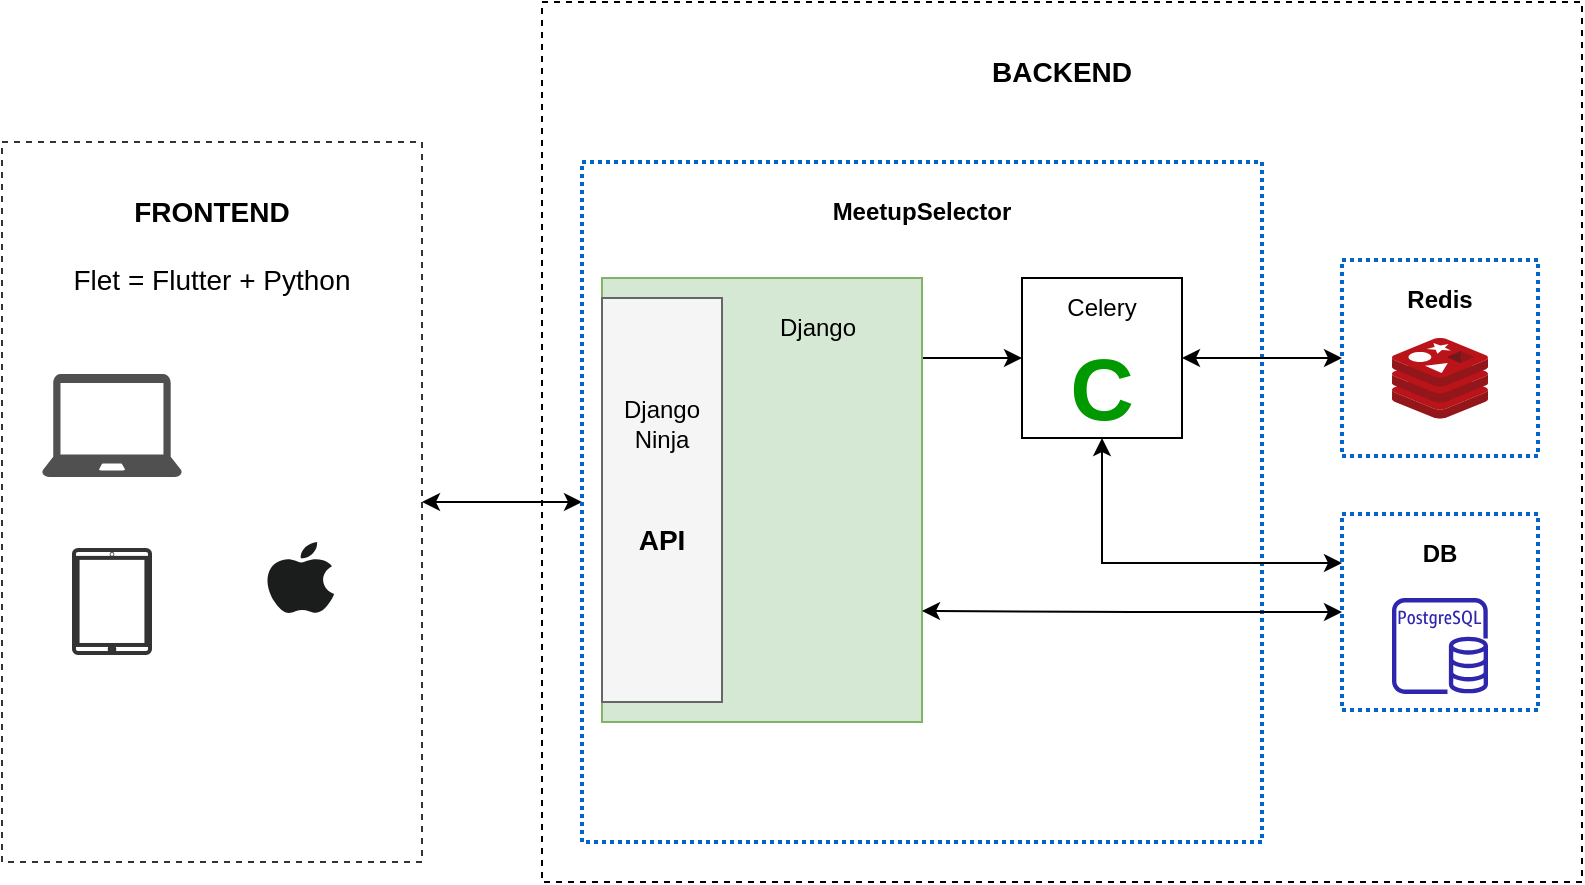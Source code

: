 <mxfile version="20.4.0" type="google"><diagram id="83ZLw2QdsslJH2h7FTJg" name="Page-1"><mxGraphModel grid="1" page="1" gridSize="10" guides="1" tooltips="1" connect="1" arrows="0" fold="1" pageScale="1" pageWidth="850" pageHeight="1100" math="0" shadow="0"><root><mxCell id="0"/><mxCell id="1" parent="0"/><mxCell id="GoRRBD4Hl6sRU6Vdw3eO-39" style="edgeStyle=orthogonalEdgeStyle;rounded=0;orthogonalLoop=1;jettySize=auto;html=1;exitX=1;exitY=0.5;exitDx=0;exitDy=0;entryX=0;entryY=0.5;entryDx=0;entryDy=0;fontSize=14;fontColor=#000000;startArrow=classic;startFill=1;" edge="1" parent="1" source="GoRRBD4Hl6sRU6Vdw3eO-33" target="GoRRBD4Hl6sRU6Vdw3eO-3"><mxGeometry relative="1" as="geometry"/></mxCell><mxCell id="GoRRBD4Hl6sRU6Vdw3eO-33" value="FRONTEND&lt;br&gt;&lt;br&gt;&lt;span style=&quot;font-weight: normal;&quot;&gt;Flet = Flutter + Python&lt;/span&gt;" style="rounded=0;whiteSpace=wrap;html=1;dashed=1;strokeColor=#333333;strokeWidth=1;fontSize=14;fontColor=#000000;fillColor=none;verticalAlign=top;spacingTop=20;fontStyle=1" vertex="1" parent="1"><mxGeometry x="30" y="190" width="210" height="360" as="geometry"/></mxCell><mxCell id="GoRRBD4Hl6sRU6Vdw3eO-20" value="BACKEND" style="rounded=0;whiteSpace=wrap;html=1;fontSize=14;verticalAlign=top;spacingTop=20;fillColor=none;dashed=1;fontStyle=1" vertex="1" parent="1"><mxGeometry x="300" y="120" width="520" height="440" as="geometry"/></mxCell><mxCell id="GoRRBD4Hl6sRU6Vdw3eO-3" value="MeetupSelector" style="whiteSpace=wrap;html=1;aspect=fixed;verticalAlign=top;spacingTop=11;dashed=1;strokeWidth=2;strokeColor=#0066CC;dashPattern=1 1;fontStyle=1" vertex="1" parent="1"><mxGeometry x="320" y="200" width="340" height="340" as="geometry"/></mxCell><mxCell id="GoRRBD4Hl6sRU6Vdw3eO-4" value="Redis" style="whiteSpace=wrap;html=1;aspect=fixed;verticalAlign=top;spacingTop=6;strokeWidth=2;dashed=1;dashPattern=1 1;strokeColor=#0066CC;fontStyle=1" vertex="1" parent="1"><mxGeometry x="700" y="249" width="98" height="98" as="geometry"/></mxCell><mxCell id="GoRRBD4Hl6sRU6Vdw3eO-2" value="" style="sketch=0;aspect=fixed;html=1;points=[];align=center;image;fontSize=12;image=img/lib/mscae/Cache_Redis_Product.svg;" vertex="1" parent="1"><mxGeometry x="725" y="288" width="48" height="40.32" as="geometry"/></mxCell><mxCell id="GoRRBD4Hl6sRU6Vdw3eO-23" style="edgeStyle=orthogonalEdgeStyle;rounded=0;orthogonalLoop=1;jettySize=auto;html=1;exitX=1;exitY=0.25;exitDx=0;exitDy=0;entryX=0;entryY=0.5;entryDx=0;entryDy=0;fontSize=44;fontColor=#009900;" edge="1" parent="1" source="GoRRBD4Hl6sRU6Vdw3eO-8" target="GoRRBD4Hl6sRU6Vdw3eO-9"><mxGeometry relative="1" as="geometry"><Array as="points"><mxPoint x="490" y="298"/></Array></mxGeometry></mxCell><mxCell id="GoRRBD4Hl6sRU6Vdw3eO-8" value="" style="rounded=0;whiteSpace=wrap;html=1;fillColor=#d5e8d4;strokeColor=#82b366;" vertex="1" parent="1"><mxGeometry x="330" y="258" width="160" height="222" as="geometry"/></mxCell><mxCell id="GoRRBD4Hl6sRU6Vdw3eO-7" value="" style="rounded=0;whiteSpace=wrap;html=1;fillColor=#f5f5f5;fontColor=#333333;strokeColor=#666666;" vertex="1" parent="1"><mxGeometry x="330" y="268" width="60" height="202" as="geometry"/></mxCell><mxCell id="GoRRBD4Hl6sRU6Vdw3eO-24" style="edgeStyle=orthogonalEdgeStyle;rounded=0;orthogonalLoop=1;jettySize=auto;html=1;exitX=1;exitY=0.5;exitDx=0;exitDy=0;fontSize=44;fontColor=#009900;startArrow=classic;startFill=1;" edge="1" parent="1" source="GoRRBD4Hl6sRU6Vdw3eO-9" target="GoRRBD4Hl6sRU6Vdw3eO-4"><mxGeometry relative="1" as="geometry"/></mxCell><mxCell id="GoRRBD4Hl6sRU6Vdw3eO-9" value="" style="whiteSpace=wrap;html=1;aspect=fixed;" vertex="1" parent="1"><mxGeometry x="540" y="258" width="80" height="80" as="geometry"/></mxCell><mxCell id="GoRRBD4Hl6sRU6Vdw3eO-11" value="Celery" style="text;html=1;strokeColor=none;fillColor=none;align=center;verticalAlign=middle;whiteSpace=wrap;rounded=0;" vertex="1" parent="1"><mxGeometry x="550" y="258" width="60" height="30" as="geometry"/></mxCell><mxCell id="GoRRBD4Hl6sRU6Vdw3eO-13" value="" style="shape=image;html=1;verticalAlign=top;verticalLabelPosition=bottom;labelBackgroundColor=#ffffff;imageAspect=0;aspect=fixed;image=https://cdn0.iconfinder.com/data/icons/kameleon-free-pack/110/Ninja-128.png" vertex="1" parent="1"><mxGeometry x="336" y="268" width="48" height="48" as="geometry"/></mxCell><mxCell id="GoRRBD4Hl6sRU6Vdw3eO-14" value="Django&lt;br&gt;Ninja" style="text;html=1;strokeColor=none;fillColor=none;align=center;verticalAlign=middle;whiteSpace=wrap;rounded=0;" vertex="1" parent="1"><mxGeometry x="330" y="316" width="60" height="30" as="geometry"/></mxCell><mxCell id="GoRRBD4Hl6sRU6Vdw3eO-15" value="" style="shape=image;html=1;verticalAlign=top;verticalLabelPosition=bottom;labelBackgroundColor=#ffffff;imageAspect=0;aspect=fixed;image=https://cdn2.iconfinder.com/data/icons/boxicons-logos/24/bxl-django-128.png" vertex="1" parent="1"><mxGeometry x="418" y="319" width="40" height="40" as="geometry"/></mxCell><mxCell id="GoRRBD4Hl6sRU6Vdw3eO-16" value="Django" style="text;html=1;strokeColor=none;fillColor=none;align=center;verticalAlign=middle;whiteSpace=wrap;rounded=0;" vertex="1" parent="1"><mxGeometry x="408" y="268" width="60" height="30" as="geometry"/></mxCell><mxCell id="GoRRBD4Hl6sRU6Vdw3eO-17" value="" style="shape=image;html=1;verticalAlign=top;verticalLabelPosition=bottom;labelBackgroundColor=#ffffff;imageAspect=0;aspect=fixed;image=https://cdn4.iconfinder.com/data/icons/scripting-and-programming-languages/512/Python_logo-128.png" vertex="1" parent="1"><mxGeometry x="419" y="370" width="38" height="38" as="geometry"/></mxCell><mxCell id="GoRRBD4Hl6sRU6Vdw3eO-27" style="edgeStyle=orthogonalEdgeStyle;rounded=0;orthogonalLoop=1;jettySize=auto;html=1;exitX=0;exitY=0.5;exitDx=0;exitDy=0;entryX=1;entryY=0.75;entryDx=0;entryDy=0;fontSize=44;fontColor=#009900;startArrow=classic;startFill=1;" edge="1" parent="1" source="GoRRBD4Hl6sRU6Vdw3eO-26" target="GoRRBD4Hl6sRU6Vdw3eO-8"><mxGeometry relative="1" as="geometry"/></mxCell><mxCell id="GoRRBD4Hl6sRU6Vdw3eO-26" value="DB" style="whiteSpace=wrap;html=1;aspect=fixed;verticalAlign=top;spacingTop=6;strokeWidth=2;dashed=1;dashPattern=1 1;strokeColor=#0066CC;fontStyle=1" vertex="1" parent="1"><mxGeometry x="700" y="376" width="98" height="98" as="geometry"/></mxCell><mxCell id="GoRRBD4Hl6sRU6Vdw3eO-18" value="API" style="text;html=1;strokeColor=none;fillColor=none;align=center;verticalAlign=middle;whiteSpace=wrap;rounded=0;fontStyle=1;fontSize=14;" vertex="1" parent="1"><mxGeometry x="330" y="374" width="60" height="30" as="geometry"/></mxCell><mxCell id="GoRRBD4Hl6sRU6Vdw3eO-28" style="edgeStyle=orthogonalEdgeStyle;rounded=0;orthogonalLoop=1;jettySize=auto;html=1;exitX=0.5;exitY=1;exitDx=0;exitDy=0;entryX=0;entryY=0.25;entryDx=0;entryDy=0;fontSize=44;fontColor=#009900;startArrow=classic;startFill=1;" edge="1" parent="1" source="GoRRBD4Hl6sRU6Vdw3eO-22" target="GoRRBD4Hl6sRU6Vdw3eO-26"><mxGeometry relative="1" as="geometry"/></mxCell><mxCell id="GoRRBD4Hl6sRU6Vdw3eO-22" value="C" style="text;html=1;strokeColor=none;fillColor=none;align=center;verticalAlign=middle;whiteSpace=wrap;rounded=0;dashed=1;fontSize=44;fontStyle=1;fontColor=#009900;" vertex="1" parent="1"><mxGeometry x="550" y="290" width="60" height="48" as="geometry"/></mxCell><mxCell id="GoRRBD4Hl6sRU6Vdw3eO-6" value="" style="sketch=0;outlineConnect=0;fontColor=#232F3E;gradientColor=none;fillColor=#2E27AD;strokeColor=none;dashed=0;verticalLabelPosition=bottom;verticalAlign=top;align=center;html=1;fontSize=12;fontStyle=0;aspect=fixed;pointerEvents=1;shape=mxgraph.aws4.rds_postgresql_instance;" vertex="1" parent="1"><mxGeometry x="725" y="418" width="48" height="48" as="geometry"/></mxCell><mxCell id="GoRRBD4Hl6sRU6Vdw3eO-29" value="" style="sketch=0;pointerEvents=1;shadow=0;dashed=0;html=1;strokeColor=none;fillColor=#505050;labelPosition=center;verticalLabelPosition=bottom;verticalAlign=top;outlineConnect=0;align=center;shape=mxgraph.office.devices.laptop;dashPattern=1 1;strokeWidth=2;fontSize=44;fontColor=#009900;" vertex="1" parent="1"><mxGeometry x="50" y="306" width="70" height="51.5" as="geometry"/></mxCell><mxCell id="GoRRBD4Hl6sRU6Vdw3eO-30" value="" style="shape=image;html=1;verticalAlign=top;verticalLabelPosition=bottom;labelBackgroundColor=#ffffff;imageAspect=0;aspect=fixed;image=https://cdn3.iconfinder.com/data/icons/essential-pack-2/48/26-Smartphone-128.png;dashed=1;dashPattern=1 1;strokeColor=#0066CC;strokeWidth=2;fontSize=44;fontColor=#009900;fillColor=none;" vertex="1" parent="1"><mxGeometry x="65" y="488" width="40" height="40" as="geometry"/></mxCell><mxCell id="GoRRBD4Hl6sRU6Vdw3eO-31" value="" style="html=1;verticalLabelPosition=bottom;labelBackgroundColor=#ffffff;verticalAlign=top;shadow=0;dashed=0;strokeWidth=2;shape=mxgraph.ios7.misc.ipad10inch;strokeColor=#333333;dashPattern=1 1;fontSize=44;fontColor=#009900;fillColor=none;" vertex="1" parent="1"><mxGeometry x="66" y="394" width="38" height="51.5" as="geometry"/></mxCell><mxCell id="GoRRBD4Hl6sRU6Vdw3eO-34" value="" style="shape=image;html=1;verticalAlign=top;verticalLabelPosition=bottom;labelBackgroundColor=#ffffff;imageAspect=0;aspect=fixed;image=https://cdn1.iconfinder.com/data/icons/logos-brands-1/24/logo_brand_brands_logos_linux-128.png;dashed=1;dashPattern=1 1;strokeColor=#333333;strokeWidth=2;fontSize=14;fontColor=#000000;fillColor=none;" vertex="1" parent="1"><mxGeometry x="160" y="290" width="38" height="38" as="geometry"/></mxCell><mxCell id="GoRRBD4Hl6sRU6Vdw3eO-35" value="" style="shape=image;html=1;verticalAlign=top;verticalLabelPosition=bottom;labelBackgroundColor=#ffffff;imageAspect=0;aspect=fixed;image=https://cdn4.iconfinder.com/data/icons/ionicons/512/icon-social-windows-128.png;dashed=1;dashPattern=1 1;strokeColor=#333333;strokeWidth=2;fontSize=14;fontColor=#000000;fillColor=none;" vertex="1" parent="1"><mxGeometry x="160" y="336" width="44" height="44" as="geometry"/></mxCell><mxCell id="GoRRBD4Hl6sRU6Vdw3eO-36" value="" style="dashed=0;outlineConnect=0;html=1;align=center;labelPosition=center;verticalLabelPosition=bottom;verticalAlign=top;shape=mxgraph.weblogos.apple;fillColor=#1B1C1C;strokeColor=none;dashPattern=1 1;strokeWidth=2;fontSize=14;fontColor=#000000;" vertex="1" parent="1"><mxGeometry x="161.95" y="390" width="34.1" height="36" as="geometry"/></mxCell><mxCell id="GoRRBD4Hl6sRU6Vdw3eO-38" value="" style="shape=image;html=1;verticalAlign=top;verticalLabelPosition=bottom;labelBackgroundColor=#ffffff;imageAspect=0;aspect=fixed;image=https://cdn3.iconfinder.com/data/icons/picons-social/57/36-android-128.png;dashed=1;dashPattern=1 1;strokeColor=#333333;strokeWidth=2;fontSize=14;fontColor=#000000;fillColor=none;" vertex="1" parent="1"><mxGeometry x="158" y="440" width="48" height="48" as="geometry"/></mxCell><mxCell id="GoRRBD4Hl6sRU6Vdw3eO-42" value="" style="shape=image;html=1;verticalAlign=top;verticalLabelPosition=bottom;labelBackgroundColor=#ffffff;imageAspect=0;aspect=fixed;image=https://cdn1.iconfinder.com/data/icons/picons-social/57/social_ios-128.png;dashed=1;strokeColor=#333333;strokeWidth=2;fontSize=14;fontColor=#000000;fillColor=none;" vertex="1" parent="1"><mxGeometry x="156" y="488" width="52" height="52" as="geometry"/></mxCell></root></mxGraphModel></diagram></mxfile>